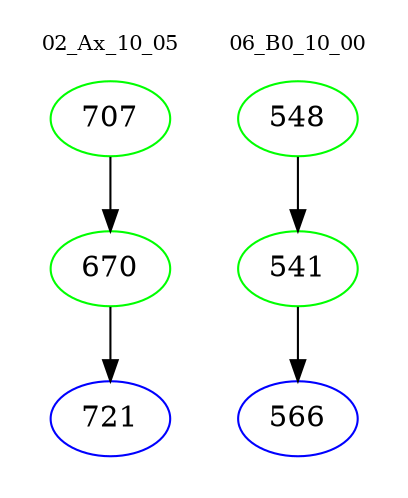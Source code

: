 digraph{
subgraph cluster_0 {
color = white
label = "02_Ax_10_05";
fontsize=10;
T0_707 [label="707", color="green"]
T0_707 -> T0_670 [color="black"]
T0_670 [label="670", color="green"]
T0_670 -> T0_721 [color="black"]
T0_721 [label="721", color="blue"]
}
subgraph cluster_1 {
color = white
label = "06_B0_10_00";
fontsize=10;
T1_548 [label="548", color="green"]
T1_548 -> T1_541 [color="black"]
T1_541 [label="541", color="green"]
T1_541 -> T1_566 [color="black"]
T1_566 [label="566", color="blue"]
}
}
